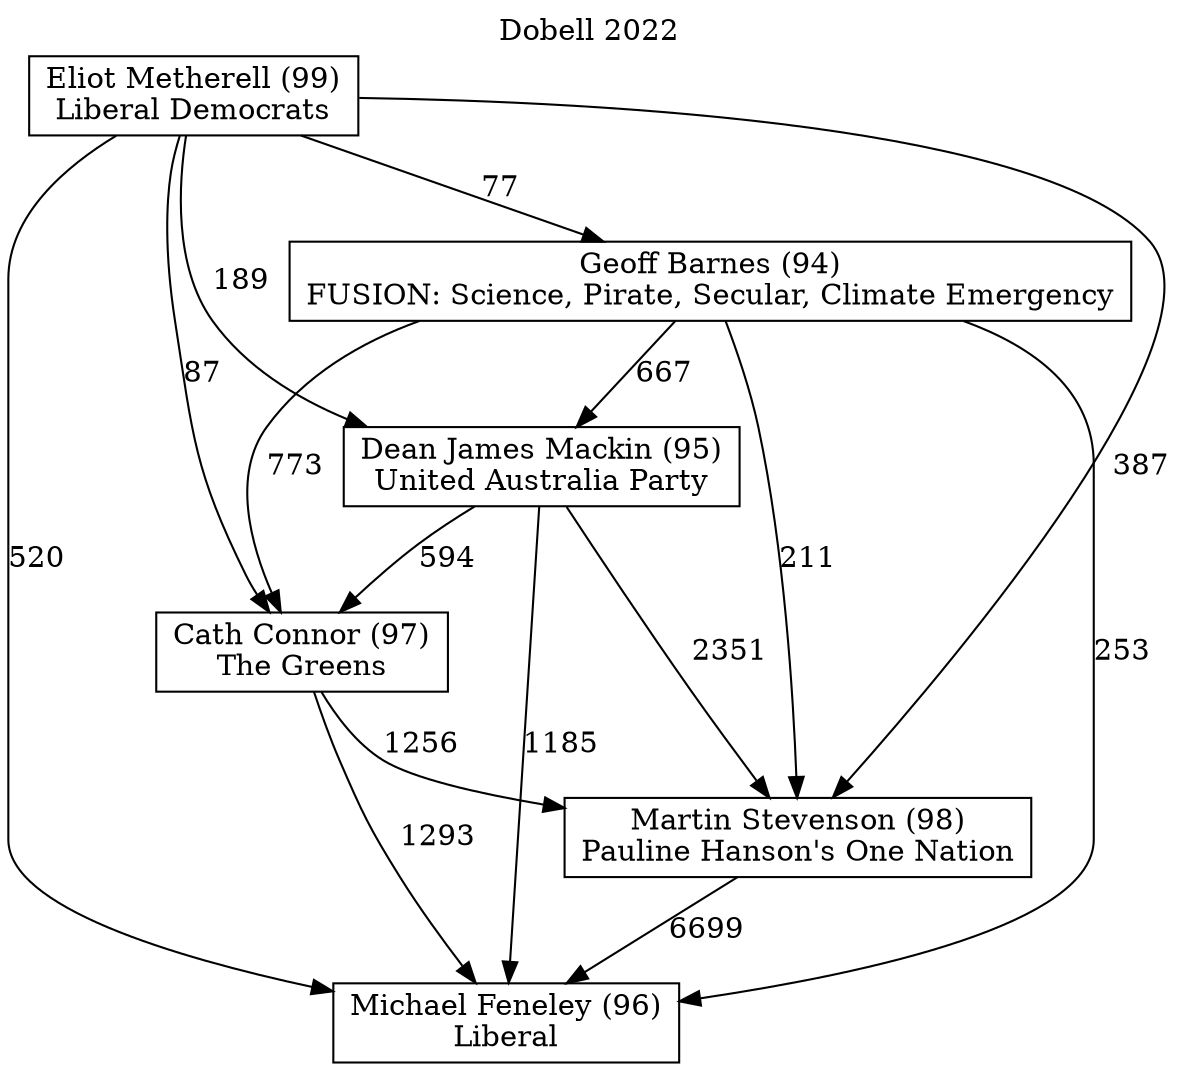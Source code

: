 // House preference flow
digraph "Michael Feneley (96)_Dobell_2022" {
	graph [label="Dobell 2022" labelloc=t mclimit=10]
	node [shape=box]
	"Eliot Metherell (99)" [label="Eliot Metherell (99)
Liberal Democrats"]
	"Cath Connor (97)" [label="Cath Connor (97)
The Greens"]
	"Dean James Mackin (95)" [label="Dean James Mackin (95)
United Australia Party"]
	"Geoff Barnes (94)" [label="Geoff Barnes (94)
FUSION: Science, Pirate, Secular, Climate Emergency"]
	"Michael Feneley (96)" [label="Michael Feneley (96)
Liberal"]
	"Martin Stevenson (98)" [label="Martin Stevenson (98)
Pauline Hanson's One Nation"]
	"Dean James Mackin (95)" -> "Martin Stevenson (98)" [label=2351]
	"Geoff Barnes (94)" -> "Dean James Mackin (95)" [label=667]
	"Eliot Metherell (99)" -> "Dean James Mackin (95)" [label=189]
	"Martin Stevenson (98)" -> "Michael Feneley (96)" [label=6699]
	"Eliot Metherell (99)" -> "Geoff Barnes (94)" [label=77]
	"Dean James Mackin (95)" -> "Cath Connor (97)" [label=594]
	"Geoff Barnes (94)" -> "Martin Stevenson (98)" [label=211]
	"Cath Connor (97)" -> "Martin Stevenson (98)" [label=1256]
	"Geoff Barnes (94)" -> "Cath Connor (97)" [label=773]
	"Cath Connor (97)" -> "Michael Feneley (96)" [label=1293]
	"Eliot Metherell (99)" -> "Michael Feneley (96)" [label=520]
	"Geoff Barnes (94)" -> "Michael Feneley (96)" [label=253]
	"Dean James Mackin (95)" -> "Michael Feneley (96)" [label=1185]
	"Eliot Metherell (99)" -> "Martin Stevenson (98)" [label=387]
	"Eliot Metherell (99)" -> "Cath Connor (97)" [label=87]
}
